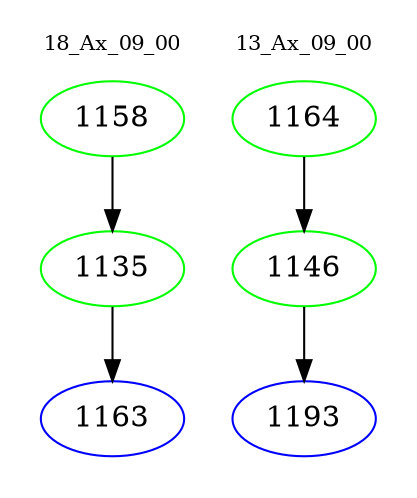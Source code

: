 digraph{
subgraph cluster_0 {
color = white
label = "18_Ax_09_00";
fontsize=10;
T0_1158 [label="1158", color="green"]
T0_1158 -> T0_1135 [color="black"]
T0_1135 [label="1135", color="green"]
T0_1135 -> T0_1163 [color="black"]
T0_1163 [label="1163", color="blue"]
}
subgraph cluster_1 {
color = white
label = "13_Ax_09_00";
fontsize=10;
T1_1164 [label="1164", color="green"]
T1_1164 -> T1_1146 [color="black"]
T1_1146 [label="1146", color="green"]
T1_1146 -> T1_1193 [color="black"]
T1_1193 [label="1193", color="blue"]
}
}
